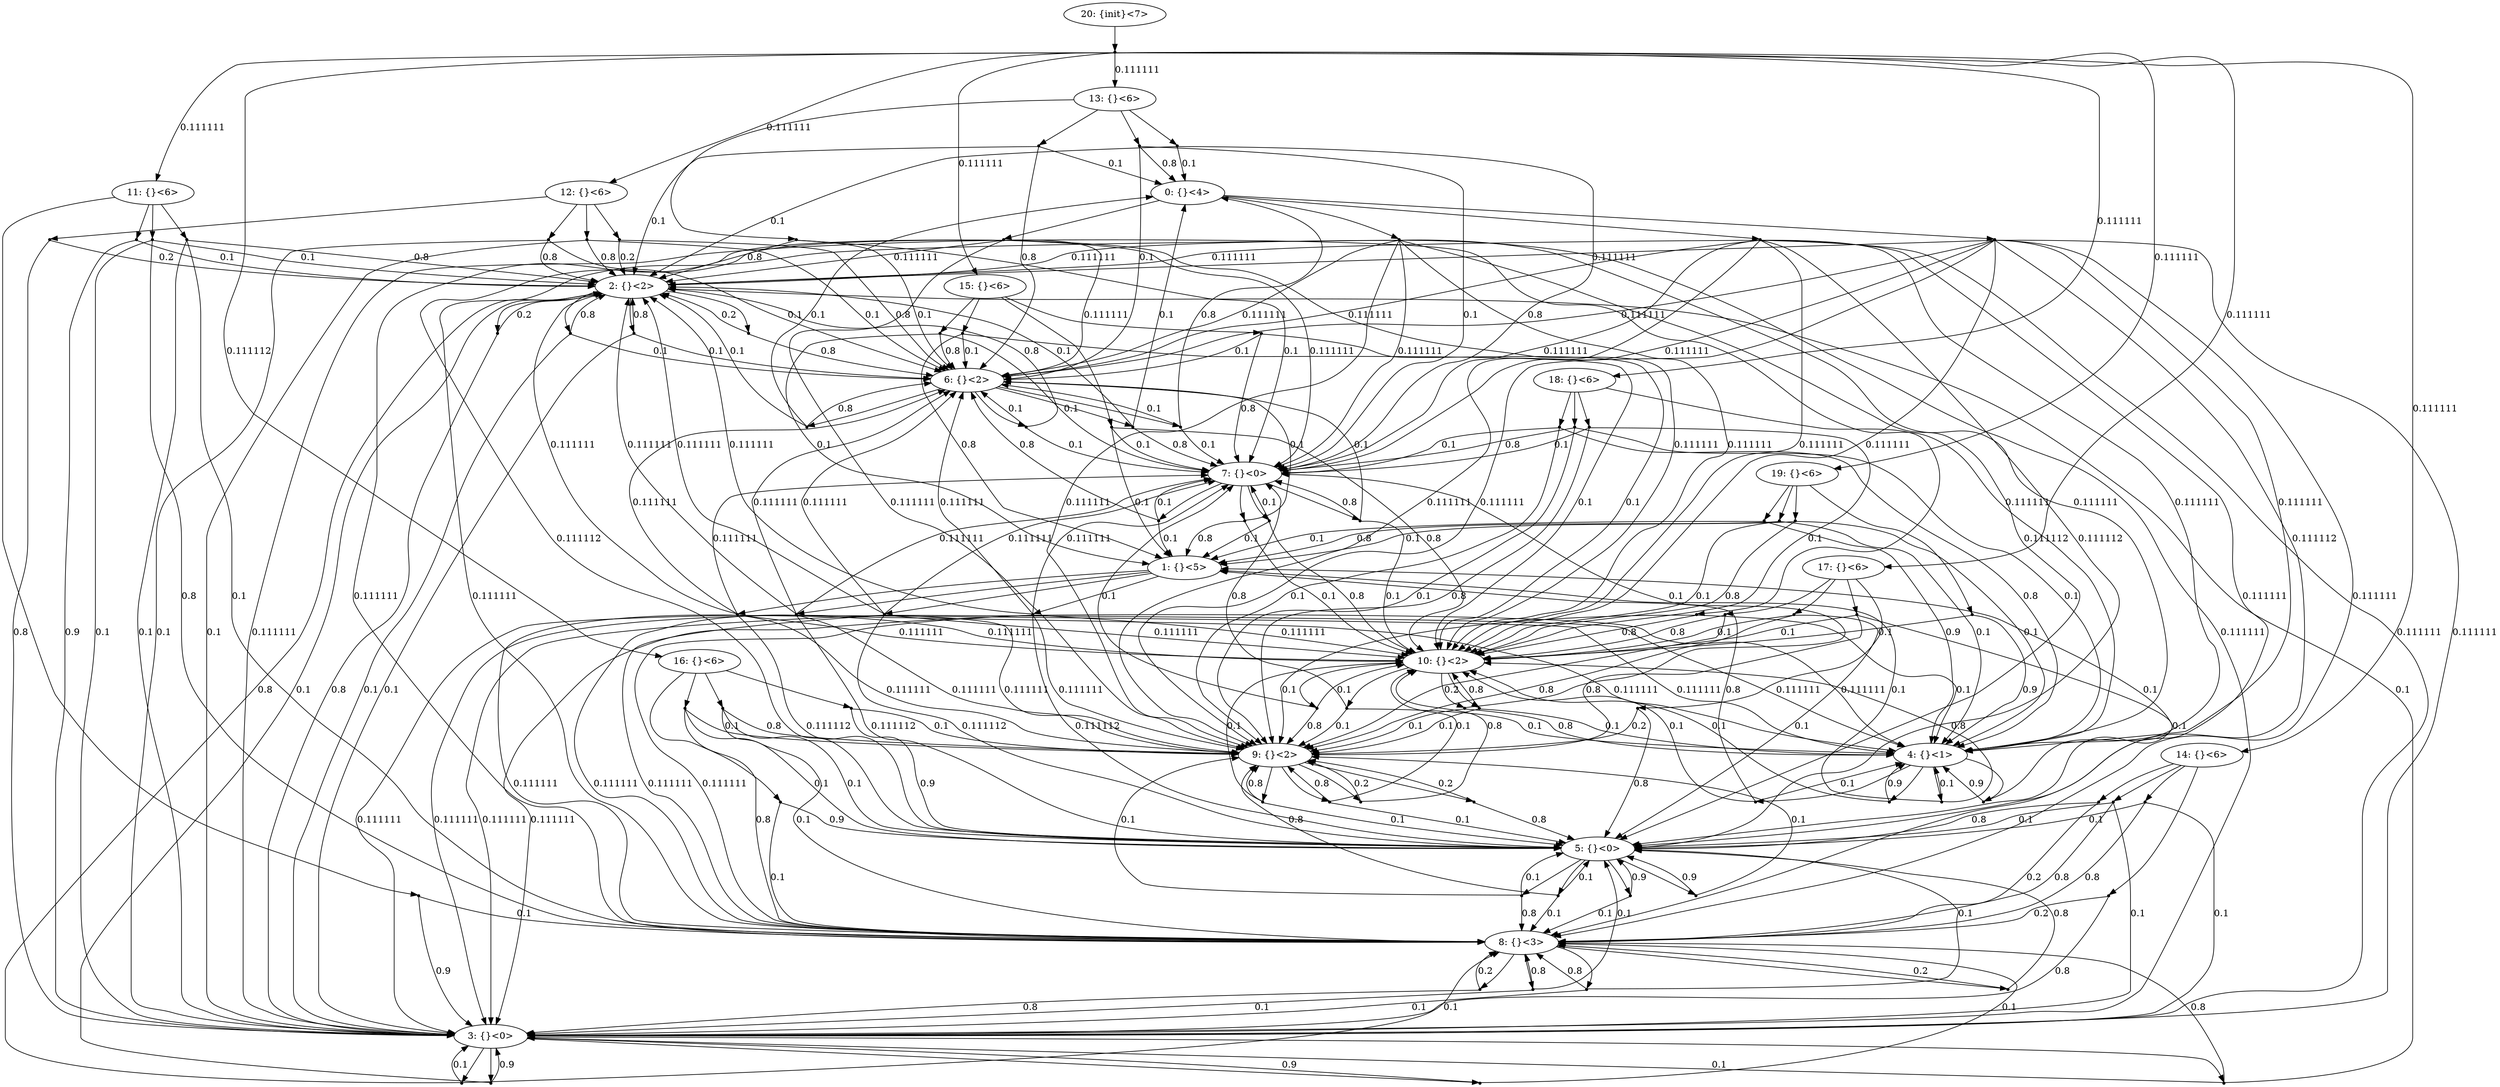 digraph model {
	0 [ label = "0: {}<4>" ];
	1 [ label = "1: {}<5>" ];
	2 [ label = "2: {}<2>" ];
	3 [ label = "3: {}<0>" ];
	4 [ label = "4: {}<1>" ];
	5 [ label = "5: {}<0>" ];
	6 [ label = "6: {}<2>" ];
	7 [ label = "7: {}<0>" ];
	8 [ label = "8: {}<3>" ];
	9 [ label = "9: {}<2>" ];
	10 [ label = "10: {}<2>" ];
	11 [ label = "11: {}<6>" ];
	12 [ label = "12: {}<6>" ];
	13 [ label = "13: {}<6>" ];
	14 [ label = "14: {}<6>" ];
	15 [ label = "15: {}<6>" ];
	16 [ label = "16: {}<6>" ];
	17 [ label = "17: {}<6>" ];
	18 [ label = "18: {}<6>" ];
	19 [ label = "19: {}<6>" ];
	20 [ label = "20: {init}<7>" ];
	"0c0" [shape = "point"];
	0 -> "0c0";
	"0c0" -> 2 [ label= "0.111111" ];
	"0c0" -> 3 [ label= "0.111111" ];
	"0c0" -> 4 [ label= "0.111111" ];
	"0c0" -> 5 [ label= "0.111112" ];
	"0c0" -> 6 [ label= "0.111111" ];
	"0c0" -> 7 [ label= "0.111111" ];
	"0c0" -> 8 [ label= "0.111111" ];
	"0c0" -> 9 [ label= "0.111111" ];
	"0c0" -> 10 [ label= "0.111111" ];
	"0c1" [shape = "point"];
	0 -> "0c1";
	"0c1" -> 2 [ label= "0.111111" ];
	"0c1" -> 3 [ label= "0.111111" ];
	"0c1" -> 4 [ label= "0.111111" ];
	"0c1" -> 5 [ label= "0.111112" ];
	"0c1" -> 6 [ label= "0.111111" ];
	"0c1" -> 7 [ label= "0.111111" ];
	"0c1" -> 8 [ label= "0.111111" ];
	"0c1" -> 9 [ label= "0.111111" ];
	"0c1" -> 10 [ label= "0.111111" ];
	"0c2" [shape = "point"];
	0 -> "0c2";
	"0c2" -> 2 [ label= "0.111111" ];
	"0c2" -> 3 [ label= "0.111111" ];
	"0c2" -> 4 [ label= "0.111111" ];
	"0c2" -> 5 [ label= "0.111112" ];
	"0c2" -> 6 [ label= "0.111111" ];
	"0c2" -> 7 [ label= "0.111111" ];
	"0c2" -> 8 [ label= "0.111111" ];
	"0c2" -> 9 [ label= "0.111111" ];
	"0c2" -> 10 [ label= "0.111111" ];
	"0c3" [shape = "point"];
	0 -> "0c3";
	"0c3" -> 2 [ label= "0.111111" ];
	"0c3" -> 3 [ label= "0.111111" ];
	"0c3" -> 4 [ label= "0.111111" ];
	"0c3" -> 5 [ label= "0.111112" ];
	"0c3" -> 6 [ label= "0.111111" ];
	"0c3" -> 7 [ label= "0.111111" ];
	"0c3" -> 8 [ label= "0.111111" ];
	"0c3" -> 9 [ label= "0.111111" ];
	"0c3" -> 10 [ label= "0.111111" ];
	"1c0" [shape = "point"];
	1 -> "1c0";
	"1c0" -> 2 [ label= "0.111111" ];
	"1c0" -> 3 [ label= "0.111111" ];
	"1c0" -> 4 [ label= "0.111111" ];
	"1c0" -> 5 [ label= "0.111112" ];
	"1c0" -> 6 [ label= "0.111111" ];
	"1c0" -> 7 [ label= "0.111111" ];
	"1c0" -> 8 [ label= "0.111111" ];
	"1c0" -> 9 [ label= "0.111111" ];
	"1c0" -> 10 [ label= "0.111111" ];
	"1c1" [shape = "point"];
	1 -> "1c1";
	"1c1" -> 2 [ label= "0.111111" ];
	"1c1" -> 3 [ label= "0.111111" ];
	"1c1" -> 4 [ label= "0.111111" ];
	"1c1" -> 5 [ label= "0.111112" ];
	"1c1" -> 6 [ label= "0.111111" ];
	"1c1" -> 7 [ label= "0.111111" ];
	"1c1" -> 8 [ label= "0.111111" ];
	"1c1" -> 9 [ label= "0.111111" ];
	"1c1" -> 10 [ label= "0.111111" ];
	"1c2" [shape = "point"];
	1 -> "1c2";
	"1c2" -> 2 [ label= "0.111111" ];
	"1c2" -> 3 [ label= "0.111111" ];
	"1c2" -> 4 [ label= "0.111111" ];
	"1c2" -> 5 [ label= "0.111112" ];
	"1c2" -> 6 [ label= "0.111111" ];
	"1c2" -> 7 [ label= "0.111111" ];
	"1c2" -> 8 [ label= "0.111111" ];
	"1c2" -> 9 [ label= "0.111111" ];
	"1c2" -> 10 [ label= "0.111111" ];
	"1c3" [shape = "point"];
	1 -> "1c3";
	"1c3" -> 2 [ label= "0.111111" ];
	"1c3" -> 3 [ label= "0.111111" ];
	"1c3" -> 4 [ label= "0.111111" ];
	"1c3" -> 5 [ label= "0.111112" ];
	"1c3" -> 6 [ label= "0.111111" ];
	"1c3" -> 7 [ label= "0.111111" ];
	"1c3" -> 8 [ label= "0.111111" ];
	"1c3" -> 9 [ label= "0.111111" ];
	"1c3" -> 10 [ label= "0.111111" ];
	"2c0" [shape = "point"];
	2 -> "2c0";
	"2c0" -> 2 [ label= "0.8" ];
	"2c0" -> 3 [ label= "0.1" ];
	"2c0" -> 6 [ label= "0.1" ];
	"2c1" [shape = "point"];
	2 -> "2c1";
	"2c1" -> 2 [ label= "0.8" ];
	"2c1" -> 3 [ label= "0.1" ];
	"2c1" -> 6 [ label= "0.1" ];
	"2c2" [shape = "point"];
	2 -> "2c2";
	"2c2" -> 2 [ label= "0.2" ];
	"2c2" -> 6 [ label= "0.8" ];
	"2c3" [shape = "point"];
	2 -> "2c3";
	"2c3" -> 2 [ label= "0.2" ];
	"2c3" -> 3 [ label= "0.8" ];
	"3c0" [shape = "point"];
	3 -> "3c0";
	"3c0" -> 2 [ label= "0.1" ];
	"3c0" -> 3 [ label= "0.9" ];
	"3c1" [shape = "point"];
	3 -> "3c1";
	"3c1" -> 2 [ label= "0.1" ];
	"3c1" -> 3 [ label= "0.1" ];
	"3c1" -> 8 [ label= "0.8" ];
	"3c2" [shape = "point"];
	3 -> "3c2";
	"3c2" -> 2 [ label= "0.8" ];
	"3c2" -> 3 [ label= "0.1" ];
	"3c2" -> 8 [ label= "0.1" ];
	"3c3" [shape = "point"];
	3 -> "3c3";
	"3c3" -> 3 [ label= "0.9" ];
	"3c3" -> 8 [ label= "0.1" ];
	"4c0" [shape = "point"];
	4 -> "4c0";
	"4c0" -> 1 [ label= "0.8" ];
	"4c0" -> 4 [ label= "0.1" ];
	"4c0" -> 10 [ label= "0.1" ];
	"4c1" [shape = "point"];
	4 -> "4c1";
	"4c1" -> 4 [ label= "0.9" ];
	"4c1" -> 10 [ label= "0.1" ];
	"4c2" [shape = "point"];
	4 -> "4c2";
	"4c2" -> 1 [ label= "0.1" ];
	"4c2" -> 4 [ label= "0.9" ];
	"4c3" [shape = "point"];
	4 -> "4c3";
	"4c3" -> 1 [ label= "0.1" ];
	"4c3" -> 4 [ label= "0.1" ];
	"4c3" -> 10 [ label= "0.8" ];
	"5c0" [shape = "point"];
	5 -> "5c0";
	"5c0" -> 5 [ label= "0.1" ];
	"5c0" -> 8 [ label= "0.8" ];
	"5c0" -> 9 [ label= "0.1" ];
	"5c1" [shape = "point"];
	5 -> "5c1";
	"5c1" -> 5 [ label= "0.9" ];
	"5c1" -> 9 [ label= "0.1" ];
	"5c2" [shape = "point"];
	5 -> "5c2";
	"5c2" -> 5 [ label= "0.1" ];
	"5c2" -> 8 [ label= "0.1" ];
	"5c2" -> 9 [ label= "0.8" ];
	"5c3" [shape = "point"];
	5 -> "5c3";
	"5c3" -> 5 [ label= "0.9" ];
	"5c3" -> 8 [ label= "0.1" ];
	"6c0" [shape = "point"];
	6 -> "6c0";
	"6c0" -> 0 [ label= "0.1" ];
	"6c0" -> 2 [ label= "0.1" ];
	"6c0" -> 6 [ label= "0.8" ];
	"6c1" [shape = "point"];
	6 -> "6c1";
	"6c1" -> 0 [ label= "0.1" ];
	"6c1" -> 2 [ label= "0.1" ];
	"6c1" -> 7 [ label= "0.8" ];
	"6c2" [shape = "point"];
	6 -> "6c2";
	"6c2" -> 0 [ label= "0.8" ];
	"6c2" -> 6 [ label= "0.1" ];
	"6c2" -> 7 [ label= "0.1" ];
	"6c3" [shape = "point"];
	6 -> "6c3";
	"6c3" -> 2 [ label= "0.8" ];
	"6c3" -> 6 [ label= "0.1" ];
	"6c3" -> 7 [ label= "0.1" ];
	"7c0" [shape = "point"];
	7 -> "7c0";
	"7c0" -> 1 [ label= "0.1" ];
	"7c0" -> 6 [ label= "0.8" ];
	"7c0" -> 7 [ label= "0.1" ];
	"7c1" [shape = "point"];
	7 -> "7c1";
	"7c1" -> 1 [ label= "0.1" ];
	"7c1" -> 7 [ label= "0.1" ];
	"7c1" -> 10 [ label= "0.8" ];
	"7c2" [shape = "point"];
	7 -> "7c2";
	"7c2" -> 1 [ label= "0.8" ];
	"7c2" -> 6 [ label= "0.1" ];
	"7c2" -> 10 [ label= "0.1" ];
	"7c3" [shape = "point"];
	7 -> "7c3";
	"7c3" -> 6 [ label= "0.1" ];
	"7c3" -> 7 [ label= "0.8" ];
	"7c3" -> 10 [ label= "0.1" ];
	"8c0" [shape = "point"];
	8 -> "8c0";
	"8c0" -> 3 [ label= "0.8" ];
	"8c0" -> 8 [ label= "0.2" ];
	"8c1" [shape = "point"];
	8 -> "8c1";
	"8c1" -> 5 [ label= "0.8" ];
	"8c1" -> 8 [ label= "0.2" ];
	"8c2" [shape = "point"];
	8 -> "8c2";
	"8c2" -> 3 [ label= "0.1" ];
	"8c2" -> 5 [ label= "0.1" ];
	"8c2" -> 8 [ label= "0.8" ];
	"8c3" [shape = "point"];
	8 -> "8c3";
	"8c3" -> 3 [ label= "0.1" ];
	"8c3" -> 5 [ label= "0.1" ];
	"8c3" -> 8 [ label= "0.8" ];
	"9c0" [shape = "point"];
	9 -> "9c0";
	"9c0" -> 5 [ label= "0.1" ];
	"9c0" -> 9 [ label= "0.8" ];
	"9c0" -> 10 [ label= "0.1" ];
	"9c1" [shape = "point"];
	9 -> "9c1";
	"9c1" -> 5 [ label= "0.1" ];
	"9c1" -> 9 [ label= "0.8" ];
	"9c1" -> 10 [ label= "0.1" ];
	"9c2" [shape = "point"];
	9 -> "9c2";
	"9c2" -> 9 [ label= "0.2" ];
	"9c2" -> 10 [ label= "0.8" ];
	"9c3" [shape = "point"];
	9 -> "9c3";
	"9c3" -> 5 [ label= "0.8" ];
	"9c3" -> 9 [ label= "0.2" ];
	"10c0" [shape = "point"];
	10 -> "10c0";
	"10c0" -> 4 [ label= "0.1" ];
	"10c0" -> 7 [ label= "0.8" ];
	"10c0" -> 9 [ label= "0.1" ];
	"10c1" [shape = "point"];
	10 -> "10c1";
	"10c1" -> 4 [ label= "0.1" ];
	"10c1" -> 9 [ label= "0.1" ];
	"10c1" -> 10 [ label= "0.8" ];
	"10c2" [shape = "point"];
	10 -> "10c2";
	"10c2" -> 4 [ label= "0.8" ];
	"10c2" -> 7 [ label= "0.1" ];
	"10c2" -> 9 [ label= "0.1" ];
	"10c3" [shape = "point"];
	10 -> "10c3";
	"10c3" -> 7 [ label= "0.1" ];
	"10c3" -> 9 [ label= "0.8" ];
	"10c3" -> 10 [ label= "0.1" ];
	"11c0" [shape = "point"];
	11 -> "11c0";
	"11c0" -> 2 [ label= "0.1" ];
	"11c0" -> 3 [ label= "0.9" ];
	"11c1" [shape = "point"];
	11 -> "11c1";
	"11c1" -> 2 [ label= "0.1" ];
	"11c1" -> 3 [ label= "0.1" ];
	"11c1" -> 8 [ label= "0.8" ];
	"11c2" [shape = "point"];
	11 -> "11c2";
	"11c2" -> 2 [ label= "0.8" ];
	"11c2" -> 3 [ label= "0.1" ];
	"11c2" -> 8 [ label= "0.1" ];
	"11c3" [shape = "point"];
	11 -> "11c3";
	"11c3" -> 3 [ label= "0.9" ];
	"11c3" -> 8 [ label= "0.1" ];
	"12c0" [shape = "point"];
	12 -> "12c0";
	"12c0" -> 2 [ label= "0.8" ];
	"12c0" -> 3 [ label= "0.1" ];
	"12c0" -> 6 [ label= "0.1" ];
	"12c1" [shape = "point"];
	12 -> "12c1";
	"12c1" -> 2 [ label= "0.8" ];
	"12c1" -> 3 [ label= "0.1" ];
	"12c1" -> 6 [ label= "0.1" ];
	"12c2" [shape = "point"];
	12 -> "12c2";
	"12c2" -> 2 [ label= "0.2" ];
	"12c2" -> 6 [ label= "0.8" ];
	"12c3" [shape = "point"];
	12 -> "12c3";
	"12c3" -> 2 [ label= "0.2" ];
	"12c3" -> 3 [ label= "0.8" ];
	"13c0" [shape = "point"];
	13 -> "13c0";
	"13c0" -> 0 [ label= "0.1" ];
	"13c0" -> 2 [ label= "0.1" ];
	"13c0" -> 6 [ label= "0.8" ];
	"13c1" [shape = "point"];
	13 -> "13c1";
	"13c1" -> 0 [ label= "0.1" ];
	"13c1" -> 2 [ label= "0.1" ];
	"13c1" -> 7 [ label= "0.8" ];
	"13c2" [shape = "point"];
	13 -> "13c2";
	"13c2" -> 0 [ label= "0.8" ];
	"13c2" -> 6 [ label= "0.1" ];
	"13c2" -> 7 [ label= "0.1" ];
	"13c3" [shape = "point"];
	13 -> "13c3";
	"13c3" -> 2 [ label= "0.8" ];
	"13c3" -> 6 [ label= "0.1" ];
	"13c3" -> 7 [ label= "0.1" ];
	"14c0" [shape = "point"];
	14 -> "14c0";
	"14c0" -> 3 [ label= "0.8" ];
	"14c0" -> 8 [ label= "0.2" ];
	"14c1" [shape = "point"];
	14 -> "14c1";
	"14c1" -> 5 [ label= "0.8" ];
	"14c1" -> 8 [ label= "0.2" ];
	"14c2" [shape = "point"];
	14 -> "14c2";
	"14c2" -> 3 [ label= "0.1" ];
	"14c2" -> 5 [ label= "0.1" ];
	"14c2" -> 8 [ label= "0.8" ];
	"14c3" [shape = "point"];
	14 -> "14c3";
	"14c3" -> 3 [ label= "0.1" ];
	"14c3" -> 5 [ label= "0.1" ];
	"14c3" -> 8 [ label= "0.8" ];
	"15c0" [shape = "point"];
	15 -> "15c0";
	"15c0" -> 1 [ label= "0.1" ];
	"15c0" -> 6 [ label= "0.8" ];
	"15c0" -> 7 [ label= "0.1" ];
	"15c1" [shape = "point"];
	15 -> "15c1";
	"15c1" -> 1 [ label= "0.1" ];
	"15c1" -> 7 [ label= "0.1" ];
	"15c1" -> 10 [ label= "0.8" ];
	"15c2" [shape = "point"];
	15 -> "15c2";
	"15c2" -> 1 [ label= "0.8" ];
	"15c2" -> 6 [ label= "0.1" ];
	"15c2" -> 10 [ label= "0.1" ];
	"15c3" [shape = "point"];
	15 -> "15c3";
	"15c3" -> 6 [ label= "0.1" ];
	"15c3" -> 7 [ label= "0.8" ];
	"15c3" -> 10 [ label= "0.1" ];
	"16c0" [shape = "point"];
	16 -> "16c0";
	"16c0" -> 5 [ label= "0.1" ];
	"16c0" -> 8 [ label= "0.8" ];
	"16c0" -> 9 [ label= "0.1" ];
	"16c1" [shape = "point"];
	16 -> "16c1";
	"16c1" -> 5 [ label= "0.9" ];
	"16c1" -> 9 [ label= "0.1" ];
	"16c2" [shape = "point"];
	16 -> "16c2";
	"16c2" -> 5 [ label= "0.1" ];
	"16c2" -> 8 [ label= "0.1" ];
	"16c2" -> 9 [ label= "0.8" ];
	"16c3" [shape = "point"];
	16 -> "16c3";
	"16c3" -> 5 [ label= "0.9" ];
	"16c3" -> 8 [ label= "0.1" ];
	"17c0" [shape = "point"];
	17 -> "17c0";
	"17c0" -> 5 [ label= "0.1" ];
	"17c0" -> 9 [ label= "0.8" ];
	"17c0" -> 10 [ label= "0.1" ];
	"17c1" [shape = "point"];
	17 -> "17c1";
	"17c1" -> 5 [ label= "0.1" ];
	"17c1" -> 9 [ label= "0.8" ];
	"17c1" -> 10 [ label= "0.1" ];
	"17c2" [shape = "point"];
	17 -> "17c2";
	"17c2" -> 9 [ label= "0.2" ];
	"17c2" -> 10 [ label= "0.8" ];
	"17c3" [shape = "point"];
	17 -> "17c3";
	"17c3" -> 5 [ label= "0.8" ];
	"17c3" -> 9 [ label= "0.2" ];
	"18c0" [shape = "point"];
	18 -> "18c0";
	"18c0" -> 4 [ label= "0.1" ];
	"18c0" -> 7 [ label= "0.8" ];
	"18c0" -> 9 [ label= "0.1" ];
	"18c1" [shape = "point"];
	18 -> "18c1";
	"18c1" -> 4 [ label= "0.1" ];
	"18c1" -> 9 [ label= "0.1" ];
	"18c1" -> 10 [ label= "0.8" ];
	"18c2" [shape = "point"];
	18 -> "18c2";
	"18c2" -> 4 [ label= "0.8" ];
	"18c2" -> 7 [ label= "0.1" ];
	"18c2" -> 9 [ label= "0.1" ];
	"18c3" [shape = "point"];
	18 -> "18c3";
	"18c3" -> 7 [ label= "0.1" ];
	"18c3" -> 9 [ label= "0.8" ];
	"18c3" -> 10 [ label= "0.1" ];
	"19c0" [shape = "point"];
	19 -> "19c0";
	"19c0" -> 1 [ label= "0.8" ];
	"19c0" -> 4 [ label= "0.1" ];
	"19c0" -> 10 [ label= "0.1" ];
	"19c1" [shape = "point"];
	19 -> "19c1";
	"19c1" -> 4 [ label= "0.9" ];
	"19c1" -> 10 [ label= "0.1" ];
	"19c2" [shape = "point"];
	19 -> "19c2";
	"19c2" -> 1 [ label= "0.1" ];
	"19c2" -> 4 [ label= "0.9" ];
	"19c3" [shape = "point"];
	19 -> "19c3";
	"19c3" -> 1 [ label= "0.1" ];
	"19c3" -> 4 [ label= "0.1" ];
	"19c3" -> 10 [ label= "0.8" ];
	"20c0" [shape = "point"];
	20 -> "20c0";
	"20c0" -> 11 [ label= "0.111111" ];
	"20c0" -> 12 [ label= "0.111111" ];
	"20c0" -> 13 [ label= "0.111111" ];
	"20c0" -> 14 [ label= "0.111111" ];
	"20c0" -> 15 [ label= "0.111111" ];
	"20c0" -> 16 [ label= "0.111112" ];
	"20c0" -> 17 [ label= "0.111111" ];
	"20c0" -> 18 [ label= "0.111111" ];
	"20c0" -> 19 [ label= "0.111111" ];
}
